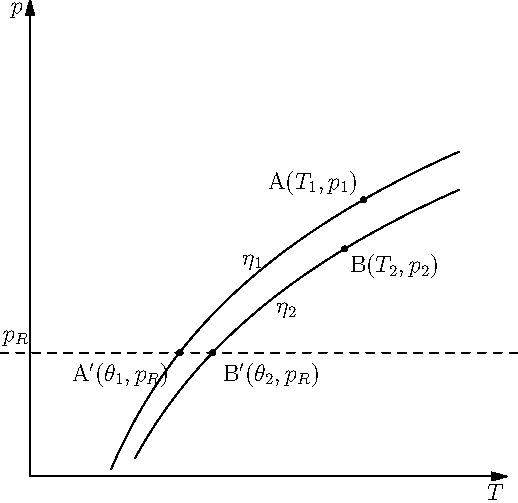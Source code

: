 import graph;
size(4inches, 3.5inches);


real p_eta1(real T) { return (2.0*log(T) + 0.4);}
real p_eta2(real T) { return (2.0*log(T));}

xaxis("$T$", 0, 5, Arrow);
yaxis("$p$", 0, 5, Arrow);

draw("$\eta_1$", graph(p_eta1, 0.85, 4.5), align=N);
draw("$\eta_2$", graph(p_eta2, 1.1, 4.5));

real p1_x=3.5;
real p2_x=3.3;
real pR_y=1.3;

dot("A$(T_1,p_1)$", (p1_x, p_eta1(p1_x)), align=NW, Fill);
dot("B$(T_2,p_2)$", (p2_x, p_eta2(p2_x)), align=SE, Fill);

dot("A$^\prime(\theta_1,p_R)$", (exp(0.5*pR_y-0.2), pR_y), align=2SW, Fill);
dot("B$^\prime(\theta_2,p_R)$", (exp(0.5*pR_y), pR_y), align=2SE, Fill);


yequals(Label("$p_R$", -0.03, up), pR_y, extend=true, black+dashed);

